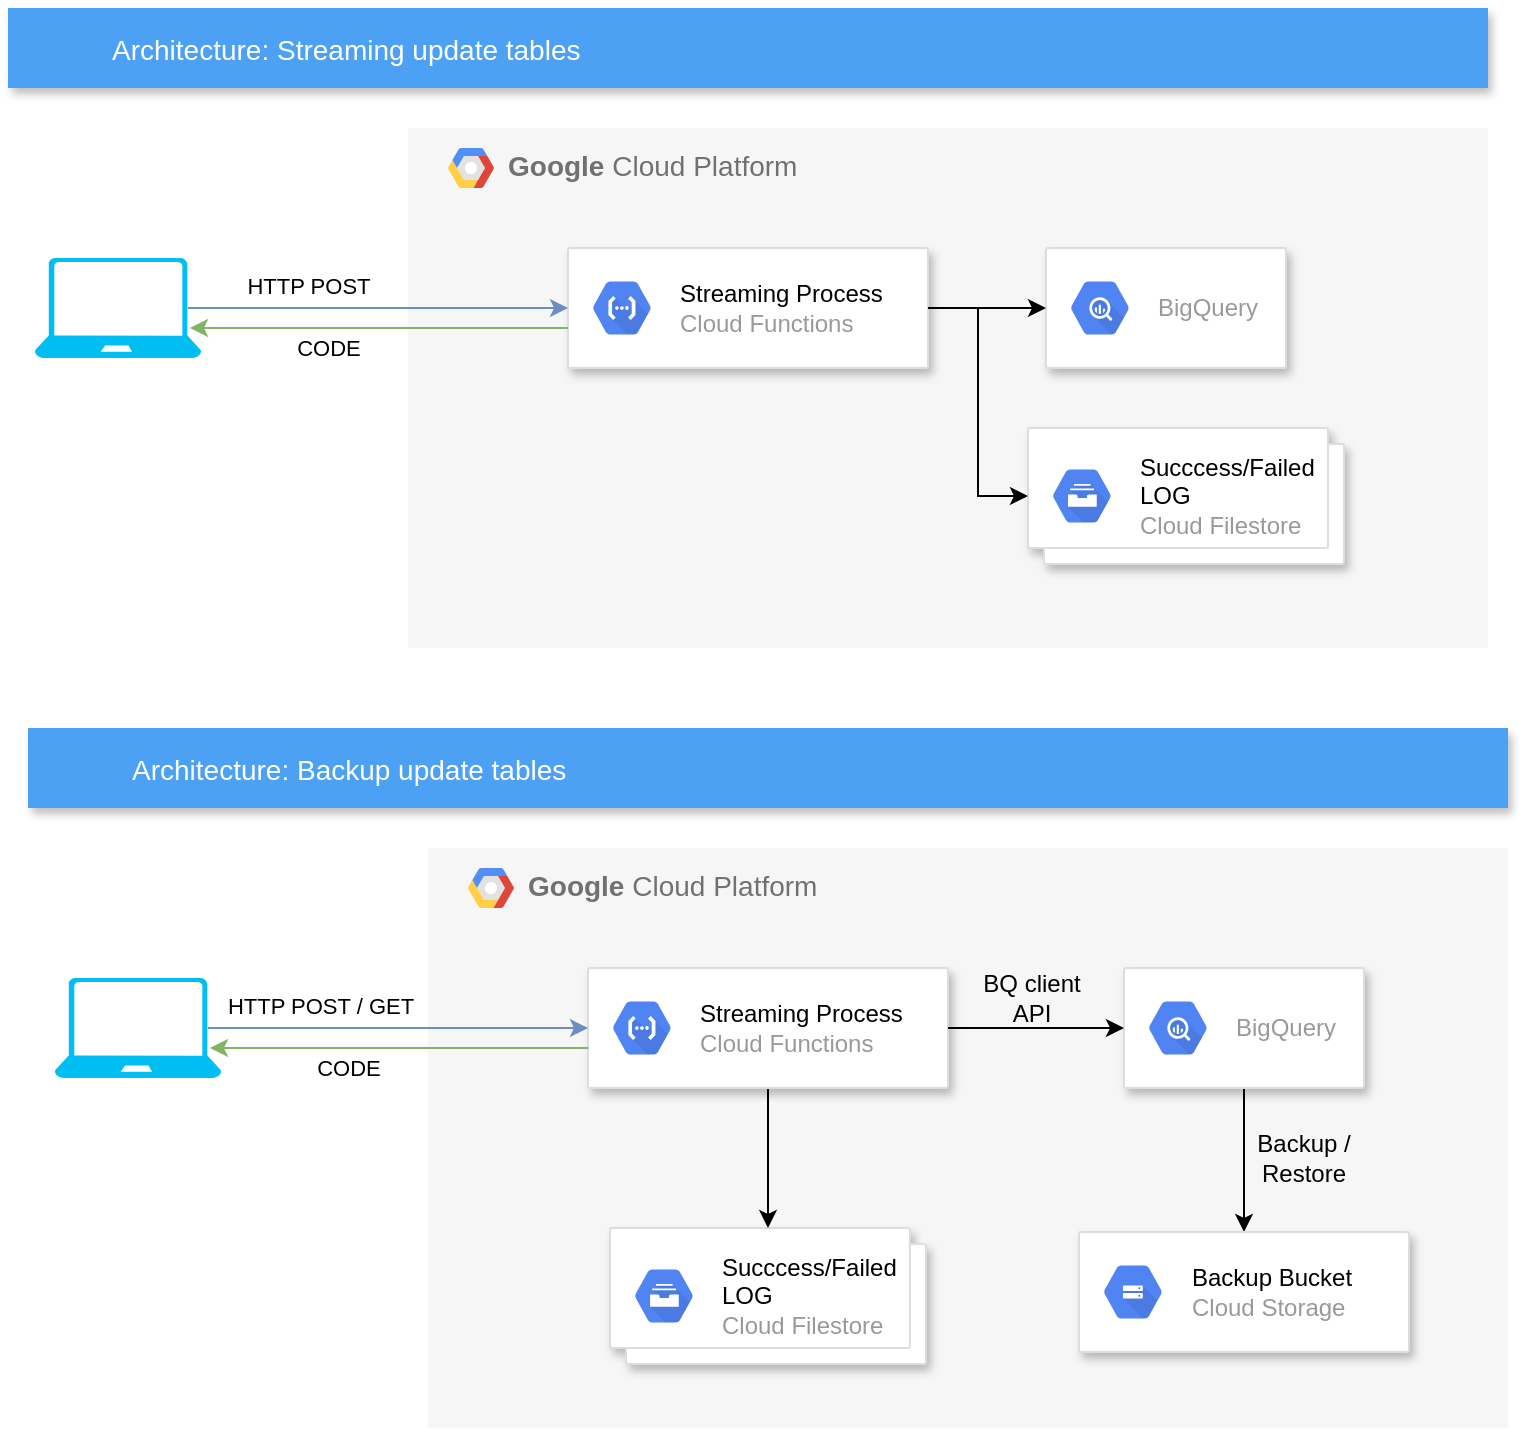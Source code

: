<mxfile version="17.2.4" type="device"><diagram id="az8p7BYtgZz7CW4xlvOX" name="Page-1"><mxGraphModel dx="1501" dy="845" grid="1" gridSize="10" guides="1" tooltips="1" connect="1" arrows="1" fold="1" page="1" pageScale="1" pageWidth="827" pageHeight="1169" math="0" shadow="0"><root><mxCell id="0"/><mxCell id="1" parent="0"/><mxCell id="WBBHCGxzGhTfLgfNUB7O-11" value="" style="group" vertex="1" connectable="0" parent="1"><mxGeometry x="220" y="10" width="740" height="320" as="geometry"/></mxCell><mxCell id="h84N26MRdQGDQEdJztjn-3" value="&lt;b&gt;Google &lt;/b&gt;Cloud Platform" style="fillColor=#F6F6F6;strokeColor=none;shadow=0;gradientColor=none;fontSize=14;align=left;spacing=10;fontColor=#717171;9E9E9E;verticalAlign=top;spacingTop=-4;fontStyle=0;spacingLeft=40;html=1;container=0;" parent="WBBHCGxzGhTfLgfNUB7O-11" vertex="1"><mxGeometry x="200" y="60" width="540" height="260" as="geometry"/></mxCell><mxCell id="h84N26MRdQGDQEdJztjn-5" value="Architecture: Streaming update tables" style="fillColor=#4DA1F5;strokeColor=none;shadow=1;gradientColor=none;fontSize=14;align=left;spacingLeft=50;fontColor=#ffffff;" parent="WBBHCGxzGhTfLgfNUB7O-11" vertex="1"><mxGeometry width="740" height="40" as="geometry"/></mxCell><mxCell id="h84N26MRdQGDQEdJztjn-4" value="" style="shape=mxgraph.gcp2.google_cloud_platform;fillColor=#F6F6F6;strokeColor=none;shadow=0;gradientColor=none;" parent="WBBHCGxzGhTfLgfNUB7O-11" vertex="1"><mxGeometry x="220" y="70" width="23" height="20" as="geometry"><mxPoint x="20" y="10" as="offset"/></mxGeometry></mxCell><mxCell id="h84N26MRdQGDQEdJztjn-13" value="" style="shape=mxgraph.gcp2.doubleRect;strokeColor=#dddddd;shadow=1;strokeWidth=1;" parent="WBBHCGxzGhTfLgfNUB7O-11" vertex="1"><mxGeometry x="510" y="210" width="158" height="68" as="geometry"/></mxCell><mxCell id="h84N26MRdQGDQEdJztjn-14" value="&lt;font color=&quot;#000000&quot;&gt;Succcess/Failed &lt;br&gt;LOG&lt;/font&gt;&lt;br&gt;Cloud Filestore" style="sketch=0;dashed=0;connectable=0;html=1;fillColor=#5184F3;strokeColor=none;shape=mxgraph.gcp2.hexIcon;prIcon=cloud_filestore;part=1;labelPosition=right;verticalLabelPosition=middle;align=left;verticalAlign=middle;spacingLeft=5;fontColor=#999999;fontSize=12;" parent="h84N26MRdQGDQEdJztjn-13" vertex="1"><mxGeometry y="0.5" width="44" height="39" relative="1" as="geometry"><mxPoint x="5" y="-19.5" as="offset"/></mxGeometry></mxCell><mxCell id="h84N26MRdQGDQEdJztjn-33" style="edgeStyle=orthogonalEdgeStyle;rounded=0;orthogonalLoop=1;jettySize=auto;html=1;entryX=0;entryY=0.5;entryDx=0;entryDy=0;" parent="WBBHCGxzGhTfLgfNUB7O-11" source="h84N26MRdQGDQEdJztjn-17" target="h84N26MRdQGDQEdJztjn-13" edge="1"><mxGeometry relative="1" as="geometry"/></mxCell><mxCell id="h84N26MRdQGDQEdJztjn-17" value="" style="strokeColor=#dddddd;shadow=1;strokeWidth=1;rounded=1;absoluteArcSize=1;arcSize=2;" parent="WBBHCGxzGhTfLgfNUB7O-11" vertex="1"><mxGeometry x="280" y="120" width="180" height="60" as="geometry"/></mxCell><mxCell id="h84N26MRdQGDQEdJztjn-18" value="&lt;font color=&quot;#000000&quot;&gt;Streaming Process&lt;/font&gt;&lt;br&gt;Cloud Functions" style="sketch=0;dashed=0;connectable=0;html=1;fillColor=#5184F3;strokeColor=none;shape=mxgraph.gcp2.hexIcon;prIcon=cloud_functions;part=1;labelPosition=right;verticalLabelPosition=middle;align=left;verticalAlign=middle;spacingLeft=5;fontColor=#999999;fontSize=12;" parent="h84N26MRdQGDQEdJztjn-17" vertex="1"><mxGeometry y="0.5" width="44" height="39" relative="1" as="geometry"><mxPoint x="5" y="-19.5" as="offset"/></mxGeometry></mxCell><mxCell id="h84N26MRdQGDQEdJztjn-21" value="" style="strokeColor=#dddddd;shadow=1;strokeWidth=1;rounded=1;absoluteArcSize=1;arcSize=2;" parent="WBBHCGxzGhTfLgfNUB7O-11" vertex="1"><mxGeometry x="519" y="120" width="120" height="60" as="geometry"/></mxCell><mxCell id="h84N26MRdQGDQEdJztjn-22" value="BigQuery" style="sketch=0;dashed=0;connectable=0;html=1;fillColor=#5184F3;strokeColor=none;shape=mxgraph.gcp2.hexIcon;prIcon=bigquery;part=1;labelPosition=right;verticalLabelPosition=middle;align=left;verticalAlign=middle;spacingLeft=5;fontColor=#999999;fontSize=12;" parent="h84N26MRdQGDQEdJztjn-21" vertex="1"><mxGeometry y="0.5" width="44" height="39" relative="1" as="geometry"><mxPoint x="5" y="-19.5" as="offset"/></mxGeometry></mxCell><mxCell id="h84N26MRdQGDQEdJztjn-32" style="edgeStyle=orthogonalEdgeStyle;rounded=0;orthogonalLoop=1;jettySize=auto;html=1;entryX=0;entryY=0.5;entryDx=0;entryDy=0;" parent="WBBHCGxzGhTfLgfNUB7O-11" source="h84N26MRdQGDQEdJztjn-17" target="h84N26MRdQGDQEdJztjn-21" edge="1"><mxGeometry relative="1" as="geometry"/></mxCell><mxCell id="WBBHCGxzGhTfLgfNUB7O-5" value="" style="verticalLabelPosition=bottom;html=1;verticalAlign=top;align=center;strokeColor=none;fillColor=#00BEF2;shape=mxgraph.azure.laptop;pointerEvents=1;" vertex="1" parent="WBBHCGxzGhTfLgfNUB7O-11"><mxGeometry x="13.33" y="125" width="83.33" height="50" as="geometry"/></mxCell><mxCell id="h84N26MRdQGDQEdJztjn-26" style="edgeStyle=orthogonalEdgeStyle;rounded=0;orthogonalLoop=1;jettySize=auto;html=1;entryX=0;entryY=0.5;entryDx=0;entryDy=0;exitX=0.92;exitY=0.5;exitDx=0;exitDy=0;exitPerimeter=0;fillColor=#dae8fc;strokeColor=#6c8ebf;" parent="WBBHCGxzGhTfLgfNUB7O-11" source="WBBHCGxzGhTfLgfNUB7O-5" target="h84N26MRdQGDQEdJztjn-17" edge="1"><mxGeometry relative="1" as="geometry"><mxPoint x="109.55" y="150.44" as="sourcePoint"/><mxPoint x="260" y="150" as="targetPoint"/></mxGeometry></mxCell><mxCell id="WBBHCGxzGhTfLgfNUB7O-4" value="HTTP POST" style="edgeLabel;html=1;align=center;verticalAlign=middle;resizable=0;points=[];" vertex="1" connectable="0" parent="h84N26MRdQGDQEdJztjn-26"><mxGeometry x="-0.21" y="-1" relative="1" as="geometry"><mxPoint x="-15" y="-12" as="offset"/></mxGeometry></mxCell><mxCell id="WBBHCGxzGhTfLgfNUB7O-7" style="edgeStyle=orthogonalEdgeStyle;rounded=0;orthogonalLoop=1;jettySize=auto;html=1;entryX=0.932;entryY=0.7;entryDx=0;entryDy=0;entryPerimeter=0;exitX=0;exitY=0.667;exitDx=0;exitDy=0;exitPerimeter=0;fillColor=#d5e8d4;strokeColor=#82b366;" edge="1" parent="WBBHCGxzGhTfLgfNUB7O-11" source="h84N26MRdQGDQEdJztjn-17" target="WBBHCGxzGhTfLgfNUB7O-5"><mxGeometry relative="1" as="geometry"/></mxCell><mxCell id="WBBHCGxzGhTfLgfNUB7O-8" value="CODE" style="edgeLabel;html=1;align=center;verticalAlign=middle;resizable=0;points=[];" vertex="1" connectable="0" parent="WBBHCGxzGhTfLgfNUB7O-7"><mxGeometry x="0.153" relative="1" as="geometry"><mxPoint x="-11" y="10" as="offset"/></mxGeometry></mxCell><mxCell id="WBBHCGxzGhTfLgfNUB7O-13" value="&lt;b&gt;Google &lt;/b&gt;Cloud Platform" style="fillColor=#F6F6F6;strokeColor=none;shadow=0;gradientColor=none;fontSize=14;align=left;spacing=10;fontColor=#717171;9E9E9E;verticalAlign=top;spacingTop=-4;fontStyle=0;spacingLeft=40;html=1;container=0;" vertex="1" parent="1"><mxGeometry x="430" y="430" width="540" height="290" as="geometry"/></mxCell><mxCell id="WBBHCGxzGhTfLgfNUB7O-14" value="Architecture: Backup update tables" style="fillColor=#4DA1F5;strokeColor=none;shadow=1;gradientColor=none;fontSize=14;align=left;spacingLeft=50;fontColor=#ffffff;" vertex="1" parent="1"><mxGeometry x="230" y="370" width="740" height="40" as="geometry"/></mxCell><mxCell id="WBBHCGxzGhTfLgfNUB7O-15" value="" style="shape=mxgraph.gcp2.google_cloud_platform;fillColor=#F6F6F6;strokeColor=none;shadow=0;gradientColor=none;" vertex="1" parent="1"><mxGeometry x="450" y="440" width="23" height="20" as="geometry"><mxPoint x="20" y="10" as="offset"/></mxGeometry></mxCell><mxCell id="WBBHCGxzGhTfLgfNUB7O-16" value="" style="shape=mxgraph.gcp2.doubleRect;strokeColor=#dddddd;shadow=1;strokeWidth=1;" vertex="1" parent="1"><mxGeometry x="521" y="620" width="158" height="68" as="geometry"/></mxCell><mxCell id="WBBHCGxzGhTfLgfNUB7O-17" value="&lt;font color=&quot;#000000&quot;&gt;Succcess/Failed &lt;br&gt;LOG&lt;/font&gt;&lt;br&gt;Cloud Filestore" style="sketch=0;dashed=0;connectable=0;html=1;fillColor=#5184F3;strokeColor=none;shape=mxgraph.gcp2.hexIcon;prIcon=cloud_filestore;part=1;labelPosition=right;verticalLabelPosition=middle;align=left;verticalAlign=middle;spacingLeft=5;fontColor=#999999;fontSize=12;" vertex="1" parent="WBBHCGxzGhTfLgfNUB7O-16"><mxGeometry y="0.5" width="44" height="39" relative="1" as="geometry"><mxPoint x="5" y="-19.5" as="offset"/></mxGeometry></mxCell><mxCell id="WBBHCGxzGhTfLgfNUB7O-18" style="edgeStyle=orthogonalEdgeStyle;rounded=0;orthogonalLoop=1;jettySize=auto;html=1;entryX=0.5;entryY=0;entryDx=0;entryDy=0;" edge="1" parent="1" source="WBBHCGxzGhTfLgfNUB7O-19" target="WBBHCGxzGhTfLgfNUB7O-16"><mxGeometry relative="1" as="geometry"/></mxCell><mxCell id="WBBHCGxzGhTfLgfNUB7O-19" value="" style="strokeColor=#dddddd;shadow=1;strokeWidth=1;rounded=1;absoluteArcSize=1;arcSize=2;" vertex="1" parent="1"><mxGeometry x="510" y="490" width="180" height="60" as="geometry"/></mxCell><mxCell id="WBBHCGxzGhTfLgfNUB7O-20" value="&lt;font color=&quot;#000000&quot;&gt;Streaming Process&lt;/font&gt;&lt;br&gt;Cloud Functions" style="sketch=0;dashed=0;connectable=0;html=1;fillColor=#5184F3;strokeColor=none;shape=mxgraph.gcp2.hexIcon;prIcon=cloud_functions;part=1;labelPosition=right;verticalLabelPosition=middle;align=left;verticalAlign=middle;spacingLeft=5;fontColor=#999999;fontSize=12;" vertex="1" parent="WBBHCGxzGhTfLgfNUB7O-19"><mxGeometry y="0.5" width="44" height="39" relative="1" as="geometry"><mxPoint x="5" y="-19.5" as="offset"/></mxGeometry></mxCell><mxCell id="WBBHCGxzGhTfLgfNUB7O-32" style="edgeStyle=orthogonalEdgeStyle;rounded=0;orthogonalLoop=1;jettySize=auto;html=1;" edge="1" parent="1" source="WBBHCGxzGhTfLgfNUB7O-21" target="h84N26MRdQGDQEdJztjn-11"><mxGeometry relative="1" as="geometry"/></mxCell><mxCell id="WBBHCGxzGhTfLgfNUB7O-21" value="" style="strokeColor=#dddddd;shadow=1;strokeWidth=1;rounded=1;absoluteArcSize=1;arcSize=2;" vertex="1" parent="1"><mxGeometry x="778" y="490" width="120" height="60" as="geometry"/></mxCell><mxCell id="WBBHCGxzGhTfLgfNUB7O-22" value="BigQuery" style="sketch=0;dashed=0;connectable=0;html=1;fillColor=#5184F3;strokeColor=none;shape=mxgraph.gcp2.hexIcon;prIcon=bigquery;part=1;labelPosition=right;verticalLabelPosition=middle;align=left;verticalAlign=middle;spacingLeft=5;fontColor=#999999;fontSize=12;" vertex="1" parent="WBBHCGxzGhTfLgfNUB7O-21"><mxGeometry y="0.5" width="44" height="39" relative="1" as="geometry"><mxPoint x="5" y="-19.5" as="offset"/></mxGeometry></mxCell><mxCell id="WBBHCGxzGhTfLgfNUB7O-23" style="edgeStyle=orthogonalEdgeStyle;rounded=0;orthogonalLoop=1;jettySize=auto;html=1;entryX=0;entryY=0.5;entryDx=0;entryDy=0;" edge="1" parent="1" source="WBBHCGxzGhTfLgfNUB7O-19" target="WBBHCGxzGhTfLgfNUB7O-21"><mxGeometry relative="1" as="geometry"/></mxCell><mxCell id="WBBHCGxzGhTfLgfNUB7O-24" value="" style="verticalLabelPosition=bottom;html=1;verticalAlign=top;align=center;strokeColor=none;fillColor=#00BEF2;shape=mxgraph.azure.laptop;pointerEvents=1;" vertex="1" parent="1"><mxGeometry x="243.33" y="495" width="83.33" height="50" as="geometry"/></mxCell><mxCell id="WBBHCGxzGhTfLgfNUB7O-25" style="edgeStyle=orthogonalEdgeStyle;rounded=0;orthogonalLoop=1;jettySize=auto;html=1;entryX=0;entryY=0.5;entryDx=0;entryDy=0;exitX=0.92;exitY=0.5;exitDx=0;exitDy=0;exitPerimeter=0;fillColor=#dae8fc;strokeColor=#6c8ebf;" edge="1" parent="1" source="WBBHCGxzGhTfLgfNUB7O-24" target="WBBHCGxzGhTfLgfNUB7O-19"><mxGeometry relative="1" as="geometry"><mxPoint x="339.55" y="520.44" as="sourcePoint"/><mxPoint x="490" y="520" as="targetPoint"/></mxGeometry></mxCell><mxCell id="WBBHCGxzGhTfLgfNUB7O-26" value="HTTP POST / GET" style="edgeLabel;html=1;align=center;verticalAlign=middle;resizable=0;points=[];" vertex="1" connectable="0" parent="WBBHCGxzGhTfLgfNUB7O-25"><mxGeometry x="-0.21" y="-1" relative="1" as="geometry"><mxPoint x="-19" y="-12" as="offset"/></mxGeometry></mxCell><mxCell id="WBBHCGxzGhTfLgfNUB7O-27" style="edgeStyle=orthogonalEdgeStyle;rounded=0;orthogonalLoop=1;jettySize=auto;html=1;entryX=0.932;entryY=0.7;entryDx=0;entryDy=0;entryPerimeter=0;exitX=0;exitY=0.667;exitDx=0;exitDy=0;exitPerimeter=0;fillColor=#d5e8d4;strokeColor=#82b366;" edge="1" parent="1" source="WBBHCGxzGhTfLgfNUB7O-19" target="WBBHCGxzGhTfLgfNUB7O-24"><mxGeometry relative="1" as="geometry"/></mxCell><mxCell id="WBBHCGxzGhTfLgfNUB7O-28" value="CODE" style="edgeLabel;html=1;align=center;verticalAlign=middle;resizable=0;points=[];" vertex="1" connectable="0" parent="WBBHCGxzGhTfLgfNUB7O-27"><mxGeometry x="0.153" relative="1" as="geometry"><mxPoint x="-11" y="10" as="offset"/></mxGeometry></mxCell><mxCell id="WBBHCGxzGhTfLgfNUB7O-30" value="BQ client API" style="text;html=1;strokeColor=none;fillColor=none;align=center;verticalAlign=middle;whiteSpace=wrap;rounded=0;" vertex="1" parent="1"><mxGeometry x="702" y="490" width="60" height="30" as="geometry"/></mxCell><mxCell id="h84N26MRdQGDQEdJztjn-11" value="" style="strokeColor=#dddddd;shadow=1;strokeWidth=1;rounded=1;absoluteArcSize=1;arcSize=2;" parent="1" vertex="1"><mxGeometry x="755.5" y="622" width="165" height="60" as="geometry"/></mxCell><mxCell id="h84N26MRdQGDQEdJztjn-12" value="&lt;font color=&quot;#000000&quot;&gt;Backup Bucket&lt;/font&gt;&lt;br&gt;Cloud Storage" style="sketch=0;dashed=0;connectable=0;html=1;fillColor=#5184F3;strokeColor=none;shape=mxgraph.gcp2.hexIcon;prIcon=cloud_storage;part=1;labelPosition=right;verticalLabelPosition=middle;align=left;verticalAlign=middle;spacingLeft=5;fontColor=#999999;fontSize=12;" parent="h84N26MRdQGDQEdJztjn-11" vertex="1"><mxGeometry y="0.5" width="44" height="39" relative="1" as="geometry"><mxPoint x="5" y="-19.5" as="offset"/></mxGeometry></mxCell><mxCell id="WBBHCGxzGhTfLgfNUB7O-33" value="Backup / Restore" style="text;html=1;strokeColor=none;fillColor=none;align=center;verticalAlign=middle;whiteSpace=wrap;rounded=0;" vertex="1" parent="1"><mxGeometry x="838" y="570" width="60" height="30" as="geometry"/></mxCell></root></mxGraphModel></diagram></mxfile>